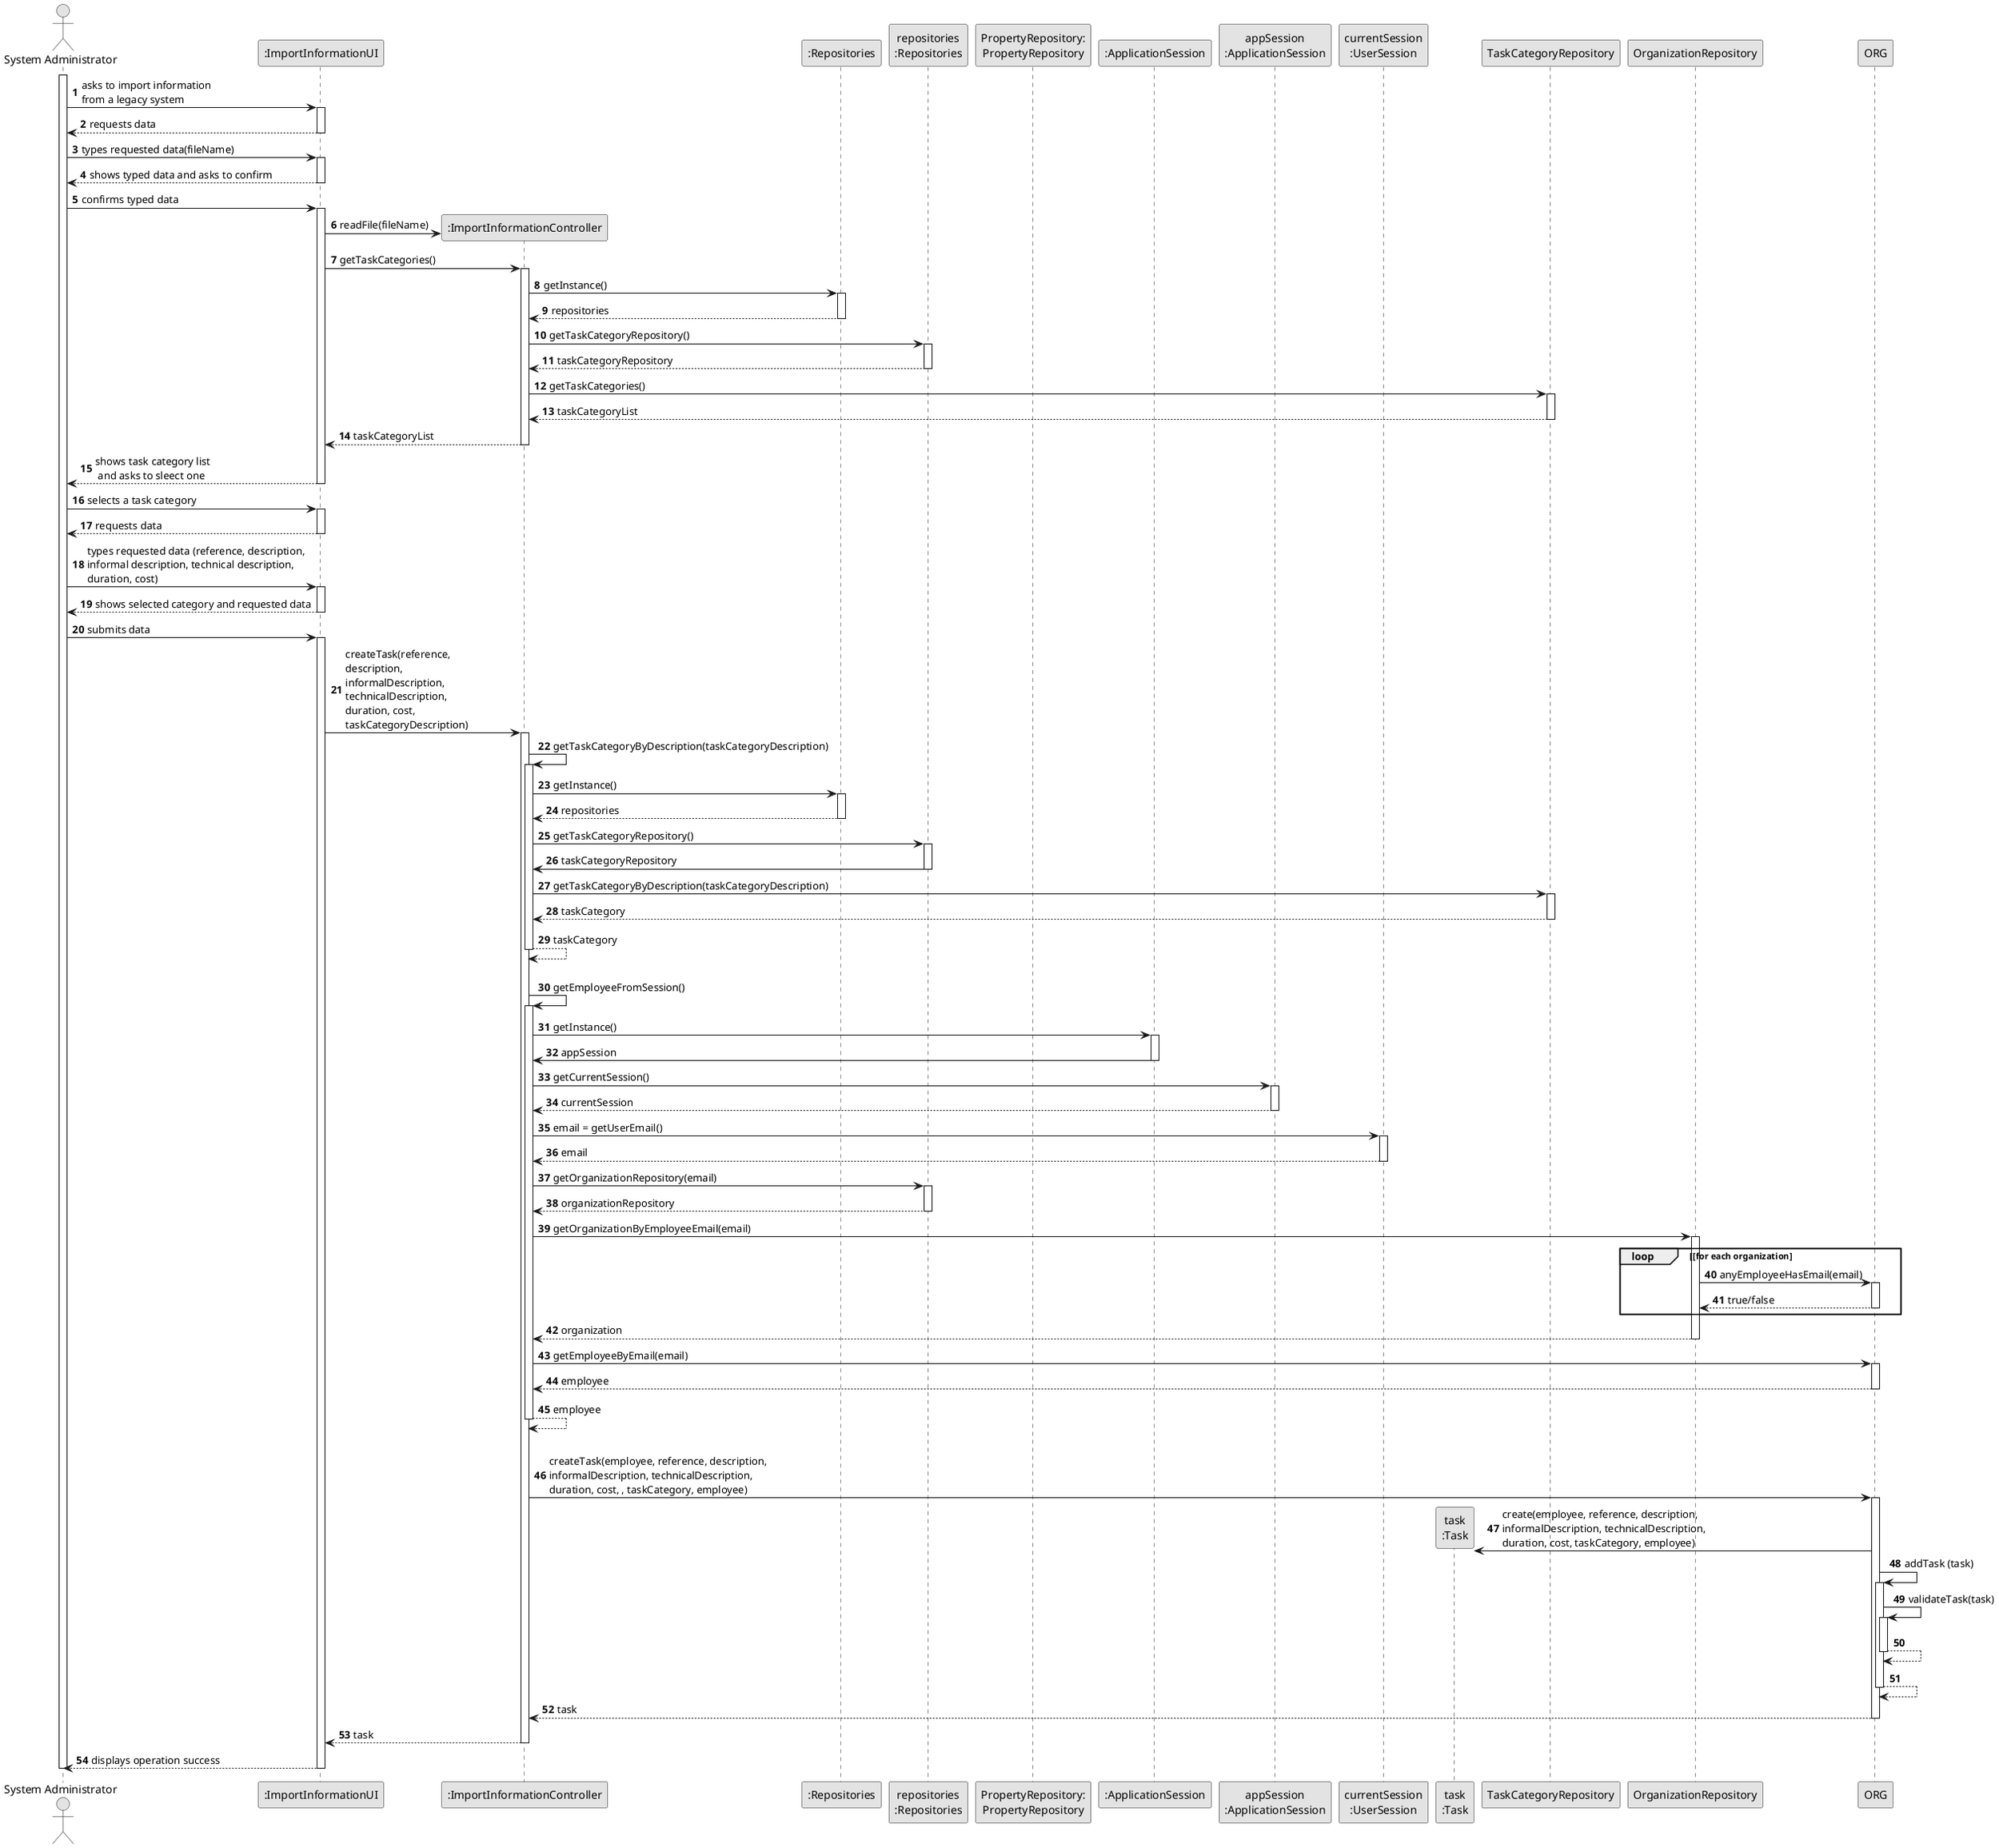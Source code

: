 @startuml
skinparam monochrome true
skinparam packageStyle rectangle
skinparam shadowing false

autonumber

'hide footbox
actor "System Administrator" as ADM
participant ":ImportInformationUI" as UI
participant ":ImportInformationController" as CTRL
participant ":Repositories" as RepositorySingleton
participant "repositories\n:Repositories" as PLAT
participant "PropertyRepository:\nPropertyRepository" as PropertyRepository
participant ":ApplicationSession" as _APP
participant "appSession\n:ApplicationSession" as APP
participant "currentSession\n:UserSession" as SESSAO
participant "task\n:Task" as TAREFA

activate ADM

        ADM -> UI : asks to import information \nfrom a legacy system
        activate UI

        UI --> ADM : requests data
        deactivate UI

        ADM -> UI: types requested data(fileName)
        activate UI

        UI --> ADM: shows typed data and asks to confirm
        deactivate UI

        ADM -> UI: confirms typed data
        activate UI
            create CTRL
            UI -> CTRL** : readFile(fileName)

            UI -> CTRL : getTaskCategories()
            activate CTRL

                CTRL -> RepositorySingleton : getInstance()
                activate RepositorySingleton

                    RepositorySingleton --> CTRL: repositories
                deactivate RepositorySingleton

                CTRL -> PLAT : getTaskCategoryRepository()
                activate PLAT

                    PLAT --> CTRL: taskCategoryRepository
                deactivate PLAT

                CTRL -> TaskCategoryRepository : getTaskCategories()
                activate TaskCategoryRepository

                    TaskCategoryRepository --> CTRL : taskCategoryList
                deactivate TaskCategoryRepository

                CTRL --> UI : taskCategoryList
            deactivate CTRL

            UI --> ADM : shows task category list\n and asks to sleect one
        deactivate UI

    ADM -> UI : selects a task category
    activate UI

        UI --> ADM : requests data
    deactivate UI

    ADM -> UI : types requested data (reference, description, \ninformal description, technical description,\nduration, cost)
    activate UI

        UI --> ADM : shows selected category and requested data
    deactivate UI

    ADM -> UI : submits data
    activate UI

        UI -> CTRL : createTask(reference,\ndescription,\ninformalDescription,\ntechnicalDescription,\nduration, cost,\ntaskCategoryDescription)
        activate CTRL

            CTRL -> CTRL : getTaskCategoryByDescription(taskCategoryDescription)
            activate CTRL

                CTRL -> RepositorySingleton : getInstance()
                activate RepositorySingleton

                    RepositorySingleton --> CTRL: repositories
                deactivate RepositorySingleton

                CTRL -> PLAT : getTaskCategoryRepository()
                activate PLAT

                    PLAT -> CTRL : taskCategoryRepository
                deactivate PLAT

                CTRL -> TaskCategoryRepository : getTaskCategoryByDescription(taskCategoryDescription)
                activate TaskCategoryRepository

                    TaskCategoryRepository --> CTRL : taskCategory
                deactivate TaskCategoryRepository
                    CTRL --> CTRL : taskCategory
            deactivate CTRL

            |||
            CTRL -> CTRL : getEmployeeFromSession()
            activate CTRL

                CTRL -> _APP: getInstance()
                activate _APP
                    _APP -> CTRL: appSession
                deactivate _APP


                CTRL -> APP: getCurrentSession()
                activate APP

                    APP --> CTRL: currentSession
                deactivate APP

                CTRL -> SESSAO: email = getUserEmail()
                activate SESSAO

                    SESSAO --> CTRL: email
                deactivate SESSAO


                CTRL -> PLAT: getOrganizationRepository(email)
                activate PLAT

                    PLAT --> CTRL: organizationRepository
                deactivate PLAT


                CTRL -> OrganizationRepository: getOrganizationByEmployeeEmail(email)
                activate OrganizationRepository

                    loop [for each organization
                        OrganizationRepository -> ORG : anyEmployeeHasEmail(email)
                        activate ORG

                             ORG --> OrganizationRepository : true/false
                        deactivate ORG
                    end
                    OrganizationRepository --> CTRL : organization
                deactivate OrganizationRepository

                CTRL -> ORG: getEmployeeByEmail(email)
                activate ORG

                    ORG --> CTRL : employee
                deactivate ORG

                CTRL --> CTRL : employee
            deactivate CTRL

            |||
            CTRL -> ORG: createTask(employee, reference, description,\ninformalDescription, technicalDescription,\nduration, cost, , taskCategory, employee)
            activate ORG

                ORG -> TAREFA**: create(employee, reference, description,\ninformalDescription, technicalDescription,\nduration, cost, taskCategory, employee)
                ORG -> ORG: addTask (task)


                activate ORG
                    ORG -> ORG: validateTask(task)
                    activate ORG
                        ORG --> ORG
                    deactivate ORG

                    ORG --> ORG
                deactivate ORG

                ORG --> CTRL : task

            deactivate ORG

            CTRL --> UI: task
            deactivate CTRL
            UI --> ADM: displays operation success
    deactivate UI

deactivate ADM

@enduml